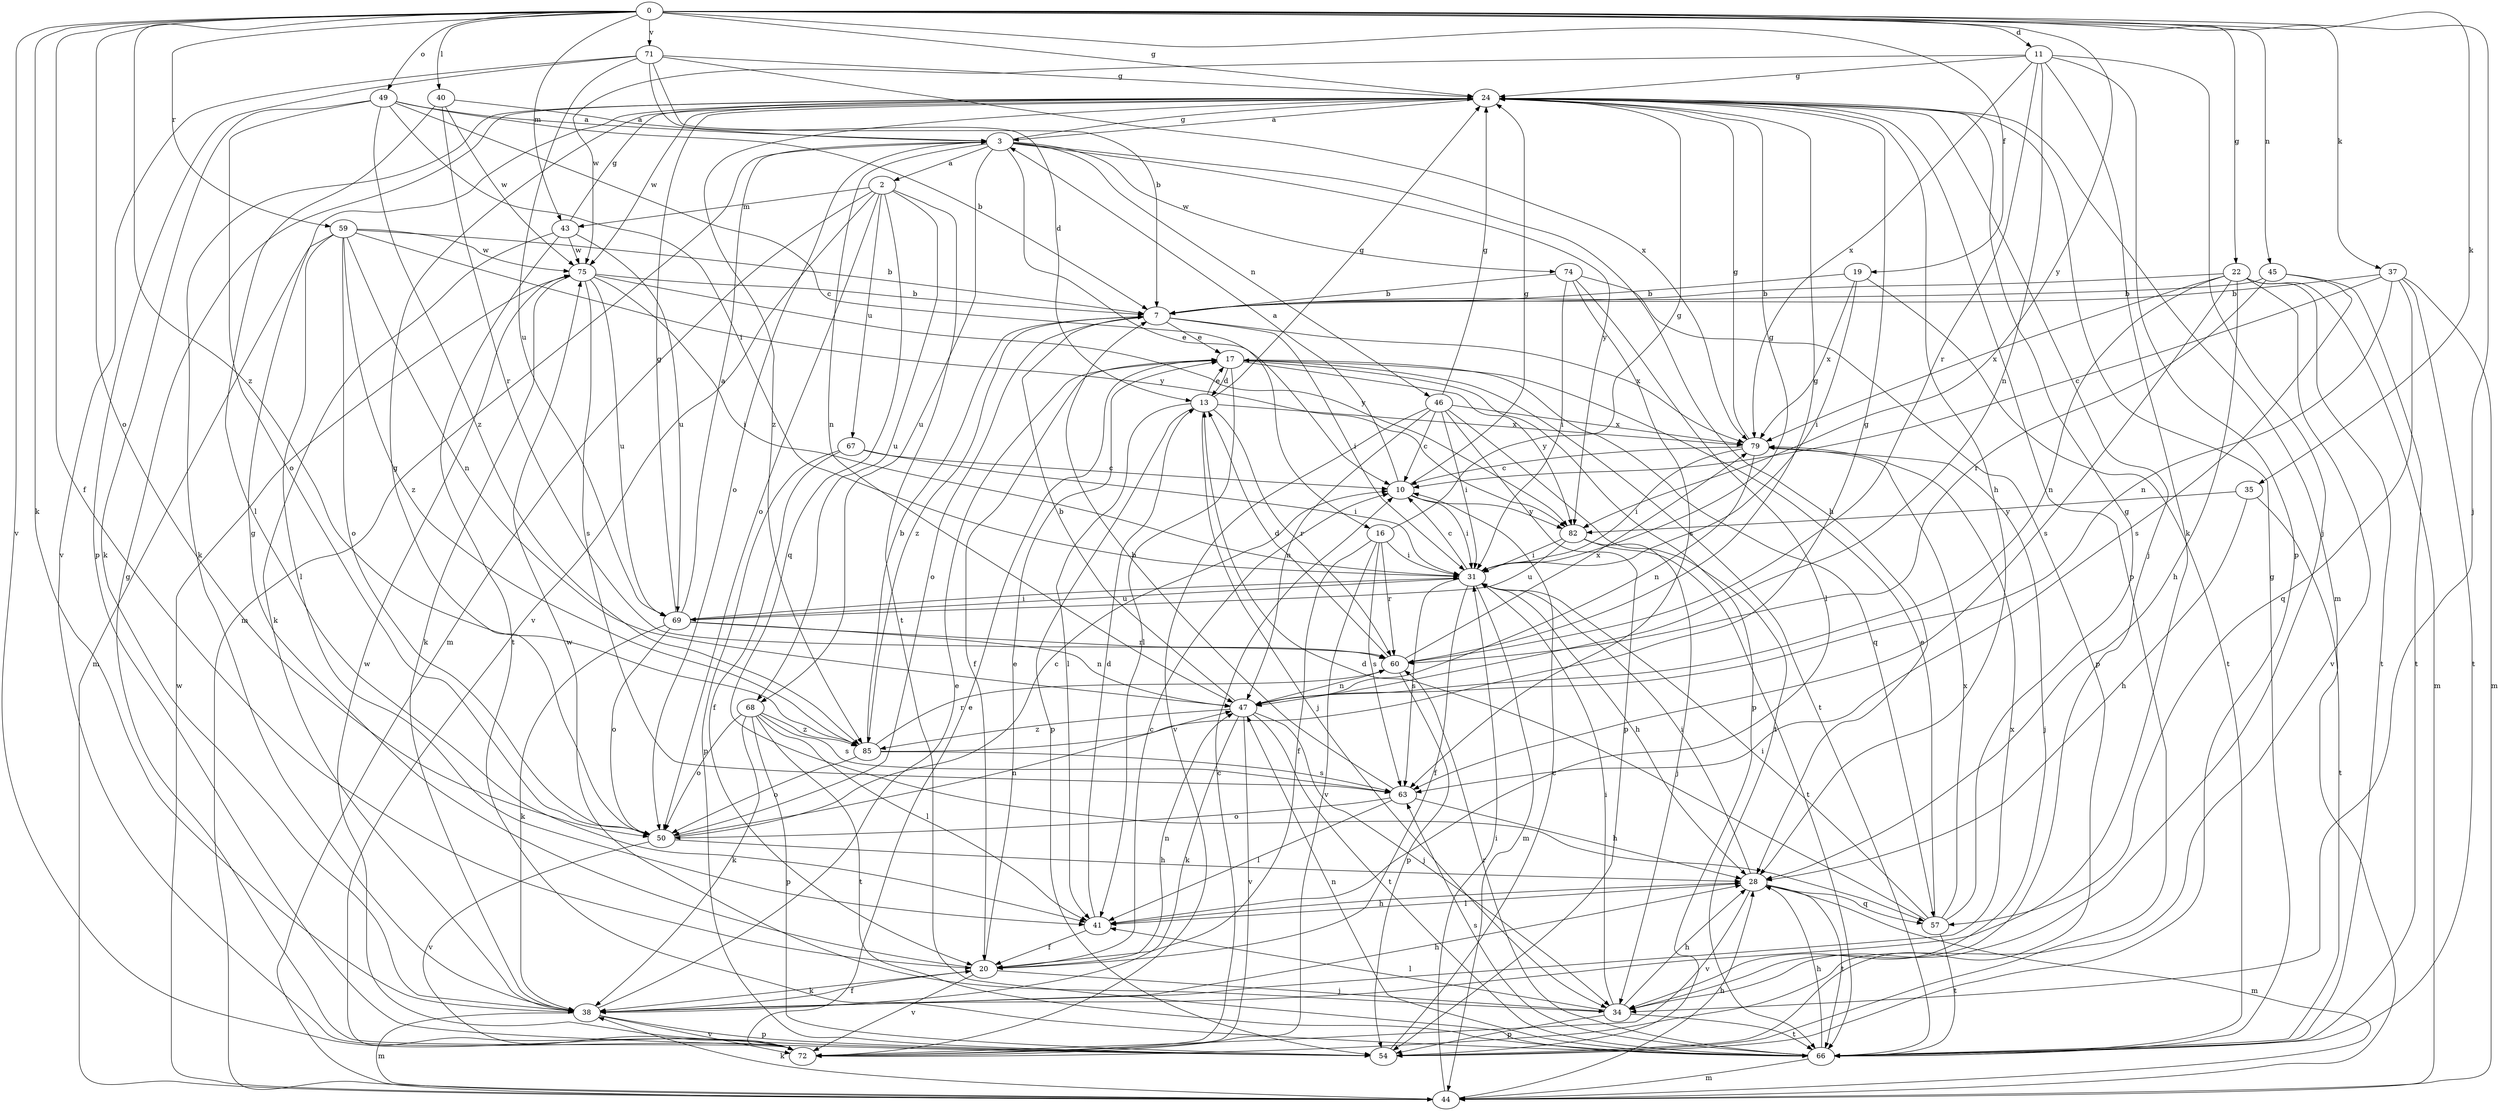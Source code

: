 strict digraph  {
0;
2;
3;
7;
10;
11;
13;
16;
17;
19;
20;
22;
24;
28;
31;
34;
35;
37;
38;
40;
41;
43;
44;
45;
46;
47;
49;
50;
54;
57;
59;
60;
63;
66;
67;
68;
69;
71;
72;
74;
75;
79;
82;
85;
0 -> 11  [label=d];
0 -> 19  [label=f];
0 -> 20  [label=f];
0 -> 22  [label=g];
0 -> 24  [label=g];
0 -> 34  [label=j];
0 -> 35  [label=k];
0 -> 37  [label=k];
0 -> 38  [label=k];
0 -> 40  [label=l];
0 -> 43  [label=m];
0 -> 45  [label=n];
0 -> 49  [label=o];
0 -> 50  [label=o];
0 -> 59  [label=r];
0 -> 71  [label=v];
0 -> 72  [label=v];
0 -> 82  [label=y];
0 -> 85  [label=z];
2 -> 43  [label=m];
2 -> 44  [label=m];
2 -> 50  [label=o];
2 -> 57  [label=q];
2 -> 66  [label=t];
2 -> 67  [label=u];
2 -> 68  [label=u];
2 -> 72  [label=v];
3 -> 2  [label=a];
3 -> 16  [label=e];
3 -> 24  [label=g];
3 -> 28  [label=h];
3 -> 44  [label=m];
3 -> 46  [label=n];
3 -> 47  [label=n];
3 -> 50  [label=o];
3 -> 68  [label=u];
3 -> 74  [label=w];
3 -> 82  [label=y];
7 -> 17  [label=e];
7 -> 31  [label=i];
7 -> 50  [label=o];
7 -> 79  [label=x];
7 -> 85  [label=z];
10 -> 3  [label=a];
10 -> 24  [label=g];
10 -> 31  [label=i];
10 -> 82  [label=y];
11 -> 24  [label=g];
11 -> 34  [label=j];
11 -> 38  [label=k];
11 -> 47  [label=n];
11 -> 54  [label=p];
11 -> 60  [label=r];
11 -> 75  [label=w];
11 -> 79  [label=x];
13 -> 17  [label=e];
13 -> 24  [label=g];
13 -> 34  [label=j];
13 -> 41  [label=l];
13 -> 54  [label=p];
13 -> 60  [label=r];
13 -> 79  [label=x];
16 -> 20  [label=f];
16 -> 24  [label=g];
16 -> 31  [label=i];
16 -> 60  [label=r];
16 -> 63  [label=s];
16 -> 72  [label=v];
17 -> 13  [label=d];
17 -> 20  [label=f];
17 -> 41  [label=l];
17 -> 54  [label=p];
17 -> 57  [label=q];
17 -> 66  [label=t];
17 -> 82  [label=y];
19 -> 7  [label=b];
19 -> 31  [label=i];
19 -> 66  [label=t];
19 -> 79  [label=x];
20 -> 10  [label=c];
20 -> 17  [label=e];
20 -> 24  [label=g];
20 -> 34  [label=j];
20 -> 38  [label=k];
20 -> 47  [label=n];
20 -> 72  [label=v];
22 -> 7  [label=b];
22 -> 28  [label=h];
22 -> 44  [label=m];
22 -> 47  [label=n];
22 -> 63  [label=s];
22 -> 66  [label=t];
22 -> 72  [label=v];
22 -> 79  [label=x];
24 -> 3  [label=a];
24 -> 28  [label=h];
24 -> 34  [label=j];
24 -> 38  [label=k];
24 -> 44  [label=m];
24 -> 54  [label=p];
24 -> 75  [label=w];
24 -> 85  [label=z];
28 -> 31  [label=i];
28 -> 41  [label=l];
28 -> 44  [label=m];
28 -> 57  [label=q];
28 -> 66  [label=t];
28 -> 72  [label=v];
31 -> 10  [label=c];
31 -> 20  [label=f];
31 -> 24  [label=g];
31 -> 28  [label=h];
31 -> 44  [label=m];
31 -> 63  [label=s];
31 -> 69  [label=u];
34 -> 28  [label=h];
34 -> 31  [label=i];
34 -> 41  [label=l];
34 -> 54  [label=p];
34 -> 66  [label=t];
34 -> 75  [label=w];
35 -> 28  [label=h];
35 -> 66  [label=t];
35 -> 82  [label=y];
37 -> 7  [label=b];
37 -> 10  [label=c];
37 -> 44  [label=m];
37 -> 47  [label=n];
37 -> 57  [label=q];
37 -> 66  [label=t];
38 -> 17  [label=e];
38 -> 20  [label=f];
38 -> 28  [label=h];
38 -> 44  [label=m];
38 -> 54  [label=p];
38 -> 72  [label=v];
38 -> 79  [label=x];
40 -> 3  [label=a];
40 -> 41  [label=l];
40 -> 60  [label=r];
40 -> 75  [label=w];
41 -> 13  [label=d];
41 -> 20  [label=f];
41 -> 28  [label=h];
43 -> 24  [label=g];
43 -> 38  [label=k];
43 -> 66  [label=t];
43 -> 69  [label=u];
43 -> 75  [label=w];
44 -> 28  [label=h];
44 -> 31  [label=i];
44 -> 38  [label=k];
44 -> 75  [label=w];
45 -> 7  [label=b];
45 -> 60  [label=r];
45 -> 63  [label=s];
45 -> 66  [label=t];
46 -> 10  [label=c];
46 -> 24  [label=g];
46 -> 31  [label=i];
46 -> 47  [label=n];
46 -> 54  [label=p];
46 -> 66  [label=t];
46 -> 72  [label=v];
46 -> 79  [label=x];
47 -> 7  [label=b];
47 -> 34  [label=j];
47 -> 38  [label=k];
47 -> 66  [label=t];
47 -> 72  [label=v];
47 -> 85  [label=z];
49 -> 3  [label=a];
49 -> 7  [label=b];
49 -> 10  [label=c];
49 -> 31  [label=i];
49 -> 38  [label=k];
49 -> 50  [label=o];
49 -> 85  [label=z];
50 -> 10  [label=c];
50 -> 24  [label=g];
50 -> 28  [label=h];
50 -> 47  [label=n];
50 -> 72  [label=v];
54 -> 10  [label=c];
54 -> 75  [label=w];
57 -> 13  [label=d];
57 -> 17  [label=e];
57 -> 24  [label=g];
57 -> 31  [label=i];
57 -> 66  [label=t];
57 -> 79  [label=x];
59 -> 7  [label=b];
59 -> 41  [label=l];
59 -> 44  [label=m];
59 -> 47  [label=n];
59 -> 50  [label=o];
59 -> 75  [label=w];
59 -> 82  [label=y];
59 -> 85  [label=z];
60 -> 13  [label=d];
60 -> 24  [label=g];
60 -> 47  [label=n];
60 -> 54  [label=p];
60 -> 79  [label=x];
63 -> 7  [label=b];
63 -> 28  [label=h];
63 -> 41  [label=l];
63 -> 50  [label=o];
66 -> 24  [label=g];
66 -> 28  [label=h];
66 -> 44  [label=m];
66 -> 47  [label=n];
66 -> 60  [label=r];
66 -> 63  [label=s];
67 -> 10  [label=c];
67 -> 20  [label=f];
67 -> 31  [label=i];
67 -> 54  [label=p];
68 -> 38  [label=k];
68 -> 41  [label=l];
68 -> 50  [label=o];
68 -> 54  [label=p];
68 -> 63  [label=s];
68 -> 66  [label=t];
68 -> 85  [label=z];
69 -> 3  [label=a];
69 -> 24  [label=g];
69 -> 31  [label=i];
69 -> 38  [label=k];
69 -> 47  [label=n];
69 -> 50  [label=o];
69 -> 60  [label=r];
71 -> 7  [label=b];
71 -> 13  [label=d];
71 -> 24  [label=g];
71 -> 54  [label=p];
71 -> 69  [label=u];
71 -> 72  [label=v];
71 -> 79  [label=x];
72 -> 10  [label=c];
72 -> 17  [label=e];
72 -> 24  [label=g];
74 -> 7  [label=b];
74 -> 31  [label=i];
74 -> 41  [label=l];
74 -> 54  [label=p];
74 -> 63  [label=s];
75 -> 7  [label=b];
75 -> 31  [label=i];
75 -> 38  [label=k];
75 -> 63  [label=s];
75 -> 69  [label=u];
75 -> 82  [label=y];
79 -> 10  [label=c];
79 -> 24  [label=g];
79 -> 31  [label=i];
79 -> 34  [label=j];
79 -> 47  [label=n];
82 -> 31  [label=i];
82 -> 34  [label=j];
82 -> 66  [label=t];
82 -> 69  [label=u];
85 -> 7  [label=b];
85 -> 24  [label=g];
85 -> 50  [label=o];
85 -> 60  [label=r];
85 -> 63  [label=s];
}
